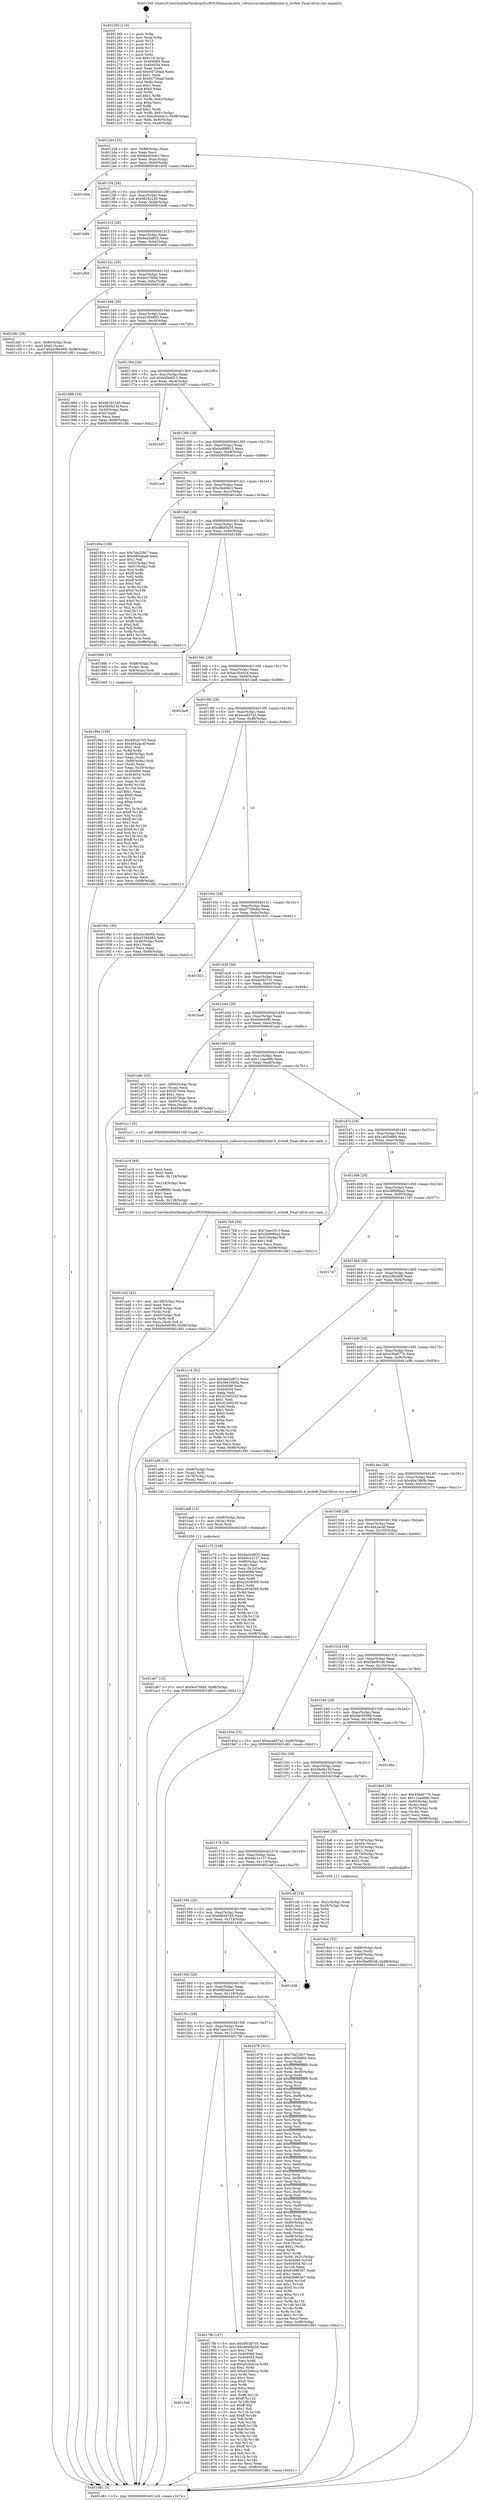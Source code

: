 digraph "0x401260" {
  label = "0x401260 (/mnt/c/Users/mathe/Desktop/tcc/POCII/binaries/extr_rufussrcsyslinuxlibfatulint.h_write8_Final-ollvm.out::main(0))"
  labelloc = "t"
  node[shape=record]

  Entry [label="",width=0.3,height=0.3,shape=circle,fillcolor=black,style=filled]
  "0x4012d4" [label="{
     0x4012d4 [32]\l
     | [instrs]\l
     &nbsp;&nbsp;0x4012d4 \<+6\>: mov -0x98(%rbp),%eax\l
     &nbsp;&nbsp;0x4012da \<+2\>: mov %eax,%ecx\l
     &nbsp;&nbsp;0x4012dc \<+6\>: sub $0x84d05bb3,%ecx\l
     &nbsp;&nbsp;0x4012e2 \<+6\>: mov %eax,-0xac(%rbp)\l
     &nbsp;&nbsp;0x4012e8 \<+6\>: mov %ecx,-0xb0(%rbp)\l
     &nbsp;&nbsp;0x4012ee \<+6\>: je 0000000000401b0d \<main+0x8ad\>\l
  }"]
  "0x401b0d" [label="{
     0x401b0d\l
  }", style=dashed]
  "0x4012f4" [label="{
     0x4012f4 [28]\l
     | [instrs]\l
     &nbsp;&nbsp;0x4012f4 \<+5\>: jmp 00000000004012f9 \<main+0x99\>\l
     &nbsp;&nbsp;0x4012f9 \<+6\>: mov -0xac(%rbp),%eax\l
     &nbsp;&nbsp;0x4012ff \<+5\>: sub $0x96292245,%eax\l
     &nbsp;&nbsp;0x401304 \<+6\>: mov %eax,-0xb4(%rbp)\l
     &nbsp;&nbsp;0x40130a \<+6\>: je 0000000000401bd9 \<main+0x979\>\l
  }"]
  Exit [label="",width=0.3,height=0.3,shape=circle,fillcolor=black,style=filled,peripheries=2]
  "0x401bd9" [label="{
     0x401bd9\l
  }", style=dashed]
  "0x401310" [label="{
     0x401310 [28]\l
     | [instrs]\l
     &nbsp;&nbsp;0x401310 \<+5\>: jmp 0000000000401315 \<main+0xb5\>\l
     &nbsp;&nbsp;0x401315 \<+6\>: mov -0xac(%rbp),%eax\l
     &nbsp;&nbsp;0x40131b \<+5\>: sub $0x9ad2d833,%eax\l
     &nbsp;&nbsp;0x401320 \<+6\>: mov %eax,-0xb8(%rbp)\l
     &nbsp;&nbsp;0x401326 \<+6\>: je 0000000000401d69 \<main+0xb09\>\l
  }"]
  "0x401ab7" [label="{
     0x401ab7 [15]\l
     | [instrs]\l
     &nbsp;&nbsp;0x401ab7 \<+10\>: movl $0x9ce70fdd,-0x98(%rbp)\l
     &nbsp;&nbsp;0x401ac1 \<+5\>: jmp 0000000000401d81 \<main+0xb21\>\l
  }"]
  "0x401d69" [label="{
     0x401d69\l
  }", style=dashed]
  "0x40132c" [label="{
     0x40132c [28]\l
     | [instrs]\l
     &nbsp;&nbsp;0x40132c \<+5\>: jmp 0000000000401331 \<main+0xd1\>\l
     &nbsp;&nbsp;0x401331 \<+6\>: mov -0xac(%rbp),%eax\l
     &nbsp;&nbsp;0x401337 \<+5\>: sub $0x9ce70fdd,%eax\l
     &nbsp;&nbsp;0x40133c \<+6\>: mov %eax,-0xbc(%rbp)\l
     &nbsp;&nbsp;0x401342 \<+6\>: je 0000000000401bfc \<main+0x99c\>\l
  }"]
  "0x401aa8" [label="{
     0x401aa8 [15]\l
     | [instrs]\l
     &nbsp;&nbsp;0x401aa8 \<+4\>: mov -0x68(%rbp),%rax\l
     &nbsp;&nbsp;0x401aac \<+3\>: mov (%rax),%rax\l
     &nbsp;&nbsp;0x401aaf \<+3\>: mov %rax,%rdi\l
     &nbsp;&nbsp;0x401ab2 \<+5\>: call 0000000000401030 \<free@plt\>\l
     | [calls]\l
     &nbsp;&nbsp;0x401030 \{1\} (unknown)\l
  }"]
  "0x401bfc" [label="{
     0x401bfc [28]\l
     | [instrs]\l
     &nbsp;&nbsp;0x401bfc \<+7\>: mov -0x90(%rbp),%rax\l
     &nbsp;&nbsp;0x401c03 \<+6\>: movl $0x0,(%rax)\l
     &nbsp;&nbsp;0x401c09 \<+10\>: movl $0x2cf8c669,-0x98(%rbp)\l
     &nbsp;&nbsp;0x401c13 \<+5\>: jmp 0000000000401d81 \<main+0xb21\>\l
  }"]
  "0x401348" [label="{
     0x401348 [28]\l
     | [instrs]\l
     &nbsp;&nbsp;0x401348 \<+5\>: jmp 000000000040134d \<main+0xed\>\l
     &nbsp;&nbsp;0x40134d \<+6\>: mov -0xac(%rbp),%eax\l
     &nbsp;&nbsp;0x401353 \<+5\>: sub $0xa5394883,%eax\l
     &nbsp;&nbsp;0x401358 \<+6\>: mov %eax,-0xc0(%rbp)\l
     &nbsp;&nbsp;0x40135e \<+6\>: je 0000000000401988 \<main+0x728\>\l
  }"]
  "0x401a42" [label="{
     0x401a42 [42]\l
     | [instrs]\l
     &nbsp;&nbsp;0x401a42 \<+6\>: mov -0x128(%rbp),%ecx\l
     &nbsp;&nbsp;0x401a48 \<+3\>: imul %eax,%ecx\l
     &nbsp;&nbsp;0x401a4b \<+4\>: mov -0x68(%rbp),%rdi\l
     &nbsp;&nbsp;0x401a4f \<+3\>: mov (%rdi),%rdi\l
     &nbsp;&nbsp;0x401a52 \<+4\>: mov -0x60(%rbp),%r8\l
     &nbsp;&nbsp;0x401a56 \<+3\>: movslq (%r8),%r8\l
     &nbsp;&nbsp;0x401a59 \<+4\>: mov %ecx,(%rdi,%r8,4)\l
     &nbsp;&nbsp;0x401a5d \<+10\>: movl $0xfe0e93f0,-0x98(%rbp)\l
     &nbsp;&nbsp;0x401a67 \<+5\>: jmp 0000000000401d81 \<main+0xb21\>\l
  }"]
  "0x401988" [label="{
     0x401988 [30]\l
     | [instrs]\l
     &nbsp;&nbsp;0x401988 \<+5\>: mov $0x96292245,%eax\l
     &nbsp;&nbsp;0x40198d \<+5\>: mov $0x5fe0b15f,%ecx\l
     &nbsp;&nbsp;0x401992 \<+3\>: mov -0x30(%rbp),%edx\l
     &nbsp;&nbsp;0x401995 \<+3\>: cmp $0x0,%edx\l
     &nbsp;&nbsp;0x401998 \<+3\>: cmove %ecx,%eax\l
     &nbsp;&nbsp;0x40199b \<+6\>: mov %eax,-0x98(%rbp)\l
     &nbsp;&nbsp;0x4019a1 \<+5\>: jmp 0000000000401d81 \<main+0xb21\>\l
  }"]
  "0x401364" [label="{
     0x401364 [28]\l
     | [instrs]\l
     &nbsp;&nbsp;0x401364 \<+5\>: jmp 0000000000401369 \<main+0x109\>\l
     &nbsp;&nbsp;0x401369 \<+6\>: mov -0xac(%rbp),%eax\l
     &nbsp;&nbsp;0x40136f \<+5\>: sub $0xb00e6f13,%eax\l
     &nbsp;&nbsp;0x401374 \<+6\>: mov %eax,-0xc4(%rbp)\l
     &nbsp;&nbsp;0x40137a \<+6\>: je 0000000000401b87 \<main+0x927\>\l
  }"]
  "0x401a16" [label="{
     0x401a16 [44]\l
     | [instrs]\l
     &nbsp;&nbsp;0x401a16 \<+2\>: xor %ecx,%ecx\l
     &nbsp;&nbsp;0x401a18 \<+5\>: mov $0x2,%edx\l
     &nbsp;&nbsp;0x401a1d \<+6\>: mov %edx,-0x124(%rbp)\l
     &nbsp;&nbsp;0x401a23 \<+1\>: cltd\l
     &nbsp;&nbsp;0x401a24 \<+6\>: mov -0x124(%rbp),%esi\l
     &nbsp;&nbsp;0x401a2a \<+2\>: idiv %esi\l
     &nbsp;&nbsp;0x401a2c \<+6\>: imul $0xfffffffe,%edx,%edx\l
     &nbsp;&nbsp;0x401a32 \<+3\>: sub $0x1,%ecx\l
     &nbsp;&nbsp;0x401a35 \<+2\>: sub %ecx,%edx\l
     &nbsp;&nbsp;0x401a37 \<+6\>: mov %edx,-0x128(%rbp)\l
     &nbsp;&nbsp;0x401a3d \<+5\>: call 0000000000401160 \<next_i\>\l
     | [calls]\l
     &nbsp;&nbsp;0x401160 \{1\} (/mnt/c/Users/mathe/Desktop/tcc/POCII/binaries/extr_rufussrcsyslinuxlibfatulint.h_write8_Final-ollvm.out::next_i)\l
  }"]
  "0x401b87" [label="{
     0x401b87\l
  }", style=dashed]
  "0x401380" [label="{
     0x401380 [28]\l
     | [instrs]\l
     &nbsp;&nbsp;0x401380 \<+5\>: jmp 0000000000401385 \<main+0x125\>\l
     &nbsp;&nbsp;0x401385 \<+6\>: mov -0xac(%rbp),%eax\l
     &nbsp;&nbsp;0x40138b \<+5\>: sub $0xba98f915,%eax\l
     &nbsp;&nbsp;0x401390 \<+6\>: mov %eax,-0xc8(%rbp)\l
     &nbsp;&nbsp;0x401396 \<+6\>: je 0000000000401ac6 \<main+0x866\>\l
  }"]
  "0x4019cd" [label="{
     0x4019cd [32]\l
     | [instrs]\l
     &nbsp;&nbsp;0x4019cd \<+4\>: mov -0x68(%rbp),%rdi\l
     &nbsp;&nbsp;0x4019d1 \<+3\>: mov %rax,(%rdi)\l
     &nbsp;&nbsp;0x4019d4 \<+4\>: mov -0x60(%rbp),%rax\l
     &nbsp;&nbsp;0x4019d8 \<+6\>: movl $0x0,(%rax)\l
     &nbsp;&nbsp;0x4019de \<+10\>: movl $0x5bef85d6,-0x98(%rbp)\l
     &nbsp;&nbsp;0x4019e8 \<+5\>: jmp 0000000000401d81 \<main+0xb21\>\l
  }"]
  "0x401ac6" [label="{
     0x401ac6\l
  }", style=dashed]
  "0x40139c" [label="{
     0x40139c [28]\l
     | [instrs]\l
     &nbsp;&nbsp;0x40139c \<+5\>: jmp 00000000004013a1 \<main+0x141\>\l
     &nbsp;&nbsp;0x4013a1 \<+6\>: mov -0xac(%rbp),%eax\l
     &nbsp;&nbsp;0x4013a7 \<+5\>: sub $0xcfe40dc3,%eax\l
     &nbsp;&nbsp;0x4013ac \<+6\>: mov %eax,-0xcc(%rbp)\l
     &nbsp;&nbsp;0x4013b2 \<+6\>: je 000000000040160e \<main+0x3ae\>\l
  }"]
  "0x40189e" [label="{
     0x40189e [159]\l
     | [instrs]\l
     &nbsp;&nbsp;0x40189e \<+5\>: mov $0x6f026705,%ecx\l
     &nbsp;&nbsp;0x4018a3 \<+5\>: mov $0x4842ac4f,%edx\l
     &nbsp;&nbsp;0x4018a8 \<+3\>: mov $0x1,%sil\l
     &nbsp;&nbsp;0x4018ab \<+3\>: xor %r8d,%r8d\l
     &nbsp;&nbsp;0x4018ae \<+4\>: mov -0x80(%rbp),%rdi\l
     &nbsp;&nbsp;0x4018b2 \<+2\>: mov %eax,(%rdi)\l
     &nbsp;&nbsp;0x4018b4 \<+4\>: mov -0x80(%rbp),%rdi\l
     &nbsp;&nbsp;0x4018b8 \<+2\>: mov (%rdi),%eax\l
     &nbsp;&nbsp;0x4018ba \<+3\>: mov %eax,-0x30(%rbp)\l
     &nbsp;&nbsp;0x4018bd \<+7\>: mov 0x404068,%eax\l
     &nbsp;&nbsp;0x4018c4 \<+8\>: mov 0x404054,%r9d\l
     &nbsp;&nbsp;0x4018cc \<+4\>: sub $0x1,%r8d\l
     &nbsp;&nbsp;0x4018d0 \<+3\>: mov %eax,%r10d\l
     &nbsp;&nbsp;0x4018d3 \<+3\>: add %r8d,%r10d\l
     &nbsp;&nbsp;0x4018d6 \<+4\>: imul %r10d,%eax\l
     &nbsp;&nbsp;0x4018da \<+3\>: and $0x1,%eax\l
     &nbsp;&nbsp;0x4018dd \<+3\>: cmp $0x0,%eax\l
     &nbsp;&nbsp;0x4018e0 \<+4\>: sete %r11b\l
     &nbsp;&nbsp;0x4018e4 \<+4\>: cmp $0xa,%r9d\l
     &nbsp;&nbsp;0x4018e8 \<+3\>: setl %bl\l
     &nbsp;&nbsp;0x4018eb \<+3\>: mov %r11b,%r14b\l
     &nbsp;&nbsp;0x4018ee \<+4\>: xor $0xff,%r14b\l
     &nbsp;&nbsp;0x4018f2 \<+3\>: mov %bl,%r15b\l
     &nbsp;&nbsp;0x4018f5 \<+4\>: xor $0xff,%r15b\l
     &nbsp;&nbsp;0x4018f9 \<+4\>: xor $0x1,%sil\l
     &nbsp;&nbsp;0x4018fd \<+3\>: mov %r14b,%r12b\l
     &nbsp;&nbsp;0x401900 \<+4\>: and $0xff,%r12b\l
     &nbsp;&nbsp;0x401904 \<+3\>: and %sil,%r11b\l
     &nbsp;&nbsp;0x401907 \<+3\>: mov %r15b,%r13b\l
     &nbsp;&nbsp;0x40190a \<+4\>: and $0xff,%r13b\l
     &nbsp;&nbsp;0x40190e \<+3\>: and %sil,%bl\l
     &nbsp;&nbsp;0x401911 \<+3\>: or %r11b,%r12b\l
     &nbsp;&nbsp;0x401914 \<+3\>: or %bl,%r13b\l
     &nbsp;&nbsp;0x401917 \<+3\>: xor %r13b,%r12b\l
     &nbsp;&nbsp;0x40191a \<+3\>: or %r15b,%r14b\l
     &nbsp;&nbsp;0x40191d \<+4\>: xor $0xff,%r14b\l
     &nbsp;&nbsp;0x401921 \<+4\>: or $0x1,%sil\l
     &nbsp;&nbsp;0x401925 \<+3\>: and %sil,%r14b\l
     &nbsp;&nbsp;0x401928 \<+3\>: or %r14b,%r12b\l
     &nbsp;&nbsp;0x40192b \<+4\>: test $0x1,%r12b\l
     &nbsp;&nbsp;0x40192f \<+3\>: cmovne %edx,%ecx\l
     &nbsp;&nbsp;0x401932 \<+6\>: mov %ecx,-0x98(%rbp)\l
     &nbsp;&nbsp;0x401938 \<+5\>: jmp 0000000000401d81 \<main+0xb21\>\l
  }"]
  "0x40160e" [label="{
     0x40160e [106]\l
     | [instrs]\l
     &nbsp;&nbsp;0x40160e \<+5\>: mov $0x7da22fa7,%eax\l
     &nbsp;&nbsp;0x401613 \<+5\>: mov $0x6fb0abe8,%ecx\l
     &nbsp;&nbsp;0x401618 \<+2\>: mov $0x1,%dl\l
     &nbsp;&nbsp;0x40161a \<+7\>: mov -0x92(%rbp),%sil\l
     &nbsp;&nbsp;0x401621 \<+7\>: mov -0x91(%rbp),%dil\l
     &nbsp;&nbsp;0x401628 \<+3\>: mov %sil,%r8b\l
     &nbsp;&nbsp;0x40162b \<+4\>: xor $0xff,%r8b\l
     &nbsp;&nbsp;0x40162f \<+3\>: mov %dil,%r9b\l
     &nbsp;&nbsp;0x401632 \<+4\>: xor $0xff,%r9b\l
     &nbsp;&nbsp;0x401636 \<+3\>: xor $0x0,%dl\l
     &nbsp;&nbsp;0x401639 \<+3\>: mov %r8b,%r10b\l
     &nbsp;&nbsp;0x40163c \<+4\>: and $0x0,%r10b\l
     &nbsp;&nbsp;0x401640 \<+3\>: and %dl,%sil\l
     &nbsp;&nbsp;0x401643 \<+3\>: mov %r9b,%r11b\l
     &nbsp;&nbsp;0x401646 \<+4\>: and $0x0,%r11b\l
     &nbsp;&nbsp;0x40164a \<+3\>: and %dl,%dil\l
     &nbsp;&nbsp;0x40164d \<+3\>: or %sil,%r10b\l
     &nbsp;&nbsp;0x401650 \<+3\>: or %dil,%r11b\l
     &nbsp;&nbsp;0x401653 \<+3\>: xor %r11b,%r10b\l
     &nbsp;&nbsp;0x401656 \<+3\>: or %r9b,%r8b\l
     &nbsp;&nbsp;0x401659 \<+4\>: xor $0xff,%r8b\l
     &nbsp;&nbsp;0x40165d \<+3\>: or $0x0,%dl\l
     &nbsp;&nbsp;0x401660 \<+3\>: and %dl,%r8b\l
     &nbsp;&nbsp;0x401663 \<+3\>: or %r8b,%r10b\l
     &nbsp;&nbsp;0x401666 \<+4\>: test $0x1,%r10b\l
     &nbsp;&nbsp;0x40166a \<+3\>: cmovne %ecx,%eax\l
     &nbsp;&nbsp;0x40166d \<+6\>: mov %eax,-0x98(%rbp)\l
     &nbsp;&nbsp;0x401673 \<+5\>: jmp 0000000000401d81 \<main+0xb21\>\l
  }"]
  "0x4013b8" [label="{
     0x4013b8 [28]\l
     | [instrs]\l
     &nbsp;&nbsp;0x4013b8 \<+5\>: jmp 00000000004013bd \<main+0x15d\>\l
     &nbsp;&nbsp;0x4013bd \<+6\>: mov -0xac(%rbp),%eax\l
     &nbsp;&nbsp;0x4013c3 \<+5\>: sub $0xd8bf5a58,%eax\l
     &nbsp;&nbsp;0x4013c8 \<+6\>: mov %eax,-0xd0(%rbp)\l
     &nbsp;&nbsp;0x4013ce \<+6\>: je 000000000040188b \<main+0x62b\>\l
  }"]
  "0x401d81" [label="{
     0x401d81 [5]\l
     | [instrs]\l
     &nbsp;&nbsp;0x401d81 \<+5\>: jmp 00000000004012d4 \<main+0x74\>\l
  }"]
  "0x401260" [label="{
     0x401260 [116]\l
     | [instrs]\l
     &nbsp;&nbsp;0x401260 \<+1\>: push %rbp\l
     &nbsp;&nbsp;0x401261 \<+3\>: mov %rsp,%rbp\l
     &nbsp;&nbsp;0x401264 \<+2\>: push %r15\l
     &nbsp;&nbsp;0x401266 \<+2\>: push %r14\l
     &nbsp;&nbsp;0x401268 \<+2\>: push %r13\l
     &nbsp;&nbsp;0x40126a \<+2\>: push %r12\l
     &nbsp;&nbsp;0x40126c \<+1\>: push %rbx\l
     &nbsp;&nbsp;0x40126d \<+7\>: sub $0x118,%rsp\l
     &nbsp;&nbsp;0x401274 \<+7\>: mov 0x404068,%eax\l
     &nbsp;&nbsp;0x40127b \<+7\>: mov 0x404054,%ecx\l
     &nbsp;&nbsp;0x401282 \<+2\>: mov %eax,%edx\l
     &nbsp;&nbsp;0x401284 \<+6\>: add $0x94729aaf,%edx\l
     &nbsp;&nbsp;0x40128a \<+3\>: sub $0x1,%edx\l
     &nbsp;&nbsp;0x40128d \<+6\>: sub $0x94729aaf,%edx\l
     &nbsp;&nbsp;0x401293 \<+3\>: imul %edx,%eax\l
     &nbsp;&nbsp;0x401296 \<+3\>: and $0x1,%eax\l
     &nbsp;&nbsp;0x401299 \<+3\>: cmp $0x0,%eax\l
     &nbsp;&nbsp;0x40129c \<+4\>: sete %r8b\l
     &nbsp;&nbsp;0x4012a0 \<+4\>: and $0x1,%r8b\l
     &nbsp;&nbsp;0x4012a4 \<+7\>: mov %r8b,-0x92(%rbp)\l
     &nbsp;&nbsp;0x4012ab \<+3\>: cmp $0xa,%ecx\l
     &nbsp;&nbsp;0x4012ae \<+4\>: setl %r8b\l
     &nbsp;&nbsp;0x4012b2 \<+4\>: and $0x1,%r8b\l
     &nbsp;&nbsp;0x4012b6 \<+7\>: mov %r8b,-0x91(%rbp)\l
     &nbsp;&nbsp;0x4012bd \<+10\>: movl $0xcfe40dc3,-0x98(%rbp)\l
     &nbsp;&nbsp;0x4012c7 \<+6\>: mov %edi,-0x9c(%rbp)\l
     &nbsp;&nbsp;0x4012cd \<+7\>: mov %rsi,-0xa8(%rbp)\l
  }"]
  "0x4015e8" [label="{
     0x4015e8\l
  }", style=dashed]
  "0x40188b" [label="{
     0x40188b [19]\l
     | [instrs]\l
     &nbsp;&nbsp;0x40188b \<+7\>: mov -0x88(%rbp),%rax\l
     &nbsp;&nbsp;0x401892 \<+3\>: mov (%rax),%rax\l
     &nbsp;&nbsp;0x401895 \<+4\>: mov 0x8(%rax),%rdi\l
     &nbsp;&nbsp;0x401899 \<+5\>: call 0000000000401060 \<atoi@plt\>\l
     | [calls]\l
     &nbsp;&nbsp;0x401060 \{1\} (unknown)\l
  }"]
  "0x4013d4" [label="{
     0x4013d4 [28]\l
     | [instrs]\l
     &nbsp;&nbsp;0x4013d4 \<+5\>: jmp 00000000004013d9 \<main+0x179\>\l
     &nbsp;&nbsp;0x4013d9 \<+6\>: mov -0xac(%rbp),%eax\l
     &nbsp;&nbsp;0x4013df \<+5\>: sub $0xec5045c4,%eax\l
     &nbsp;&nbsp;0x4013e4 \<+6\>: mov %eax,-0xd4(%rbp)\l
     &nbsp;&nbsp;0x4013ea \<+6\>: je 0000000000401be8 \<main+0x988\>\l
  }"]
  "0x4017f8" [label="{
     0x4017f8 [147]\l
     | [instrs]\l
     &nbsp;&nbsp;0x4017f8 \<+5\>: mov $0x6f026705,%eax\l
     &nbsp;&nbsp;0x4017fd \<+5\>: mov $0xd8bf5a58,%ecx\l
     &nbsp;&nbsp;0x401802 \<+2\>: mov $0x1,%dl\l
     &nbsp;&nbsp;0x401804 \<+7\>: mov 0x404068,%esi\l
     &nbsp;&nbsp;0x40180b \<+7\>: mov 0x404054,%edi\l
     &nbsp;&nbsp;0x401812 \<+3\>: mov %esi,%r8d\l
     &nbsp;&nbsp;0x401815 \<+7\>: sub $0xa52bdcca,%r8d\l
     &nbsp;&nbsp;0x40181c \<+4\>: sub $0x1,%r8d\l
     &nbsp;&nbsp;0x401820 \<+7\>: add $0xa52bdcca,%r8d\l
     &nbsp;&nbsp;0x401827 \<+4\>: imul %r8d,%esi\l
     &nbsp;&nbsp;0x40182b \<+3\>: and $0x1,%esi\l
     &nbsp;&nbsp;0x40182e \<+3\>: cmp $0x0,%esi\l
     &nbsp;&nbsp;0x401831 \<+4\>: sete %r9b\l
     &nbsp;&nbsp;0x401835 \<+3\>: cmp $0xa,%edi\l
     &nbsp;&nbsp;0x401838 \<+4\>: setl %r10b\l
     &nbsp;&nbsp;0x40183c \<+3\>: mov %r9b,%r11b\l
     &nbsp;&nbsp;0x40183f \<+4\>: xor $0xff,%r11b\l
     &nbsp;&nbsp;0x401843 \<+3\>: mov %r10b,%bl\l
     &nbsp;&nbsp;0x401846 \<+3\>: xor $0xff,%bl\l
     &nbsp;&nbsp;0x401849 \<+3\>: xor $0x1,%dl\l
     &nbsp;&nbsp;0x40184c \<+3\>: mov %r11b,%r14b\l
     &nbsp;&nbsp;0x40184f \<+4\>: and $0xff,%r14b\l
     &nbsp;&nbsp;0x401853 \<+3\>: and %dl,%r9b\l
     &nbsp;&nbsp;0x401856 \<+3\>: mov %bl,%r15b\l
     &nbsp;&nbsp;0x401859 \<+4\>: and $0xff,%r15b\l
     &nbsp;&nbsp;0x40185d \<+3\>: and %dl,%r10b\l
     &nbsp;&nbsp;0x401860 \<+3\>: or %r9b,%r14b\l
     &nbsp;&nbsp;0x401863 \<+3\>: or %r10b,%r15b\l
     &nbsp;&nbsp;0x401866 \<+3\>: xor %r15b,%r14b\l
     &nbsp;&nbsp;0x401869 \<+3\>: or %bl,%r11b\l
     &nbsp;&nbsp;0x40186c \<+4\>: xor $0xff,%r11b\l
     &nbsp;&nbsp;0x401870 \<+3\>: or $0x1,%dl\l
     &nbsp;&nbsp;0x401873 \<+3\>: and %dl,%r11b\l
     &nbsp;&nbsp;0x401876 \<+3\>: or %r11b,%r14b\l
     &nbsp;&nbsp;0x401879 \<+4\>: test $0x1,%r14b\l
     &nbsp;&nbsp;0x40187d \<+3\>: cmovne %ecx,%eax\l
     &nbsp;&nbsp;0x401880 \<+6\>: mov %eax,-0x98(%rbp)\l
     &nbsp;&nbsp;0x401886 \<+5\>: jmp 0000000000401d81 \<main+0xb21\>\l
  }"]
  "0x401be8" [label="{
     0x401be8\l
  }", style=dashed]
  "0x4013f0" [label="{
     0x4013f0 [28]\l
     | [instrs]\l
     &nbsp;&nbsp;0x4013f0 \<+5\>: jmp 00000000004013f5 \<main+0x195\>\l
     &nbsp;&nbsp;0x4013f5 \<+6\>: mov -0xac(%rbp),%eax\l
     &nbsp;&nbsp;0x4013fb \<+5\>: sub $0xeca837a3,%eax\l
     &nbsp;&nbsp;0x401400 \<+6\>: mov %eax,-0xd8(%rbp)\l
     &nbsp;&nbsp;0x401406 \<+6\>: je 000000000040194c \<main+0x6ec\>\l
  }"]
  "0x4015cc" [label="{
     0x4015cc [28]\l
     | [instrs]\l
     &nbsp;&nbsp;0x4015cc \<+5\>: jmp 00000000004015d1 \<main+0x371\>\l
     &nbsp;&nbsp;0x4015d1 \<+6\>: mov -0xac(%rbp),%eax\l
     &nbsp;&nbsp;0x4015d7 \<+5\>: sub $0x7aae1b13,%eax\l
     &nbsp;&nbsp;0x4015dc \<+6\>: mov %eax,-0x11c(%rbp)\l
     &nbsp;&nbsp;0x4015e2 \<+6\>: je 00000000004017f8 \<main+0x598\>\l
  }"]
  "0x40194c" [label="{
     0x40194c [30]\l
     | [instrs]\l
     &nbsp;&nbsp;0x40194c \<+5\>: mov $0x5ec5606b,%eax\l
     &nbsp;&nbsp;0x401951 \<+5\>: mov $0xa5394883,%ecx\l
     &nbsp;&nbsp;0x401956 \<+3\>: mov -0x30(%rbp),%edx\l
     &nbsp;&nbsp;0x401959 \<+3\>: cmp $0x1,%edx\l
     &nbsp;&nbsp;0x40195c \<+3\>: cmovl %ecx,%eax\l
     &nbsp;&nbsp;0x40195f \<+6\>: mov %eax,-0x98(%rbp)\l
     &nbsp;&nbsp;0x401965 \<+5\>: jmp 0000000000401d81 \<main+0xb21\>\l
  }"]
  "0x40140c" [label="{
     0x40140c [28]\l
     | [instrs]\l
     &nbsp;&nbsp;0x40140c \<+5\>: jmp 0000000000401411 \<main+0x1b1\>\l
     &nbsp;&nbsp;0x401411 \<+6\>: mov -0xac(%rbp),%eax\l
     &nbsp;&nbsp;0x401417 \<+5\>: sub $0xf7709cbb,%eax\l
     &nbsp;&nbsp;0x40141c \<+6\>: mov %eax,-0xdc(%rbp)\l
     &nbsp;&nbsp;0x401422 \<+6\>: je 0000000000401b31 \<main+0x8d1\>\l
  }"]
  "0x401678" [label="{
     0x401678 [321]\l
     | [instrs]\l
     &nbsp;&nbsp;0x401678 \<+5\>: mov $0x7da22fa7,%eax\l
     &nbsp;&nbsp;0x40167d \<+5\>: mov $0x1a95b868,%ecx\l
     &nbsp;&nbsp;0x401682 \<+3\>: mov %rsp,%rdx\l
     &nbsp;&nbsp;0x401685 \<+4\>: add $0xfffffffffffffff0,%rdx\l
     &nbsp;&nbsp;0x401689 \<+3\>: mov %rdx,%rsp\l
     &nbsp;&nbsp;0x40168c \<+7\>: mov %rdx,-0x90(%rbp)\l
     &nbsp;&nbsp;0x401693 \<+3\>: mov %rsp,%rdx\l
     &nbsp;&nbsp;0x401696 \<+4\>: add $0xfffffffffffffff0,%rdx\l
     &nbsp;&nbsp;0x40169a \<+3\>: mov %rdx,%rsp\l
     &nbsp;&nbsp;0x40169d \<+3\>: mov %rsp,%rsi\l
     &nbsp;&nbsp;0x4016a0 \<+4\>: add $0xfffffffffffffff0,%rsi\l
     &nbsp;&nbsp;0x4016a4 \<+3\>: mov %rsi,%rsp\l
     &nbsp;&nbsp;0x4016a7 \<+7\>: mov %rsi,-0x88(%rbp)\l
     &nbsp;&nbsp;0x4016ae \<+3\>: mov %rsp,%rsi\l
     &nbsp;&nbsp;0x4016b1 \<+4\>: add $0xfffffffffffffff0,%rsi\l
     &nbsp;&nbsp;0x4016b5 \<+3\>: mov %rsi,%rsp\l
     &nbsp;&nbsp;0x4016b8 \<+4\>: mov %rsi,-0x80(%rbp)\l
     &nbsp;&nbsp;0x4016bc \<+3\>: mov %rsp,%rsi\l
     &nbsp;&nbsp;0x4016bf \<+4\>: add $0xfffffffffffffff0,%rsi\l
     &nbsp;&nbsp;0x4016c3 \<+3\>: mov %rsi,%rsp\l
     &nbsp;&nbsp;0x4016c6 \<+4\>: mov %rsi,-0x78(%rbp)\l
     &nbsp;&nbsp;0x4016ca \<+3\>: mov %rsp,%rsi\l
     &nbsp;&nbsp;0x4016cd \<+4\>: add $0xfffffffffffffff0,%rsi\l
     &nbsp;&nbsp;0x4016d1 \<+3\>: mov %rsi,%rsp\l
     &nbsp;&nbsp;0x4016d4 \<+4\>: mov %rsi,-0x70(%rbp)\l
     &nbsp;&nbsp;0x4016d8 \<+3\>: mov %rsp,%rsi\l
     &nbsp;&nbsp;0x4016db \<+4\>: add $0xfffffffffffffff0,%rsi\l
     &nbsp;&nbsp;0x4016df \<+3\>: mov %rsi,%rsp\l
     &nbsp;&nbsp;0x4016e2 \<+4\>: mov %rsi,-0x68(%rbp)\l
     &nbsp;&nbsp;0x4016e6 \<+3\>: mov %rsp,%rsi\l
     &nbsp;&nbsp;0x4016e9 \<+4\>: add $0xfffffffffffffff0,%rsi\l
     &nbsp;&nbsp;0x4016ed \<+3\>: mov %rsi,%rsp\l
     &nbsp;&nbsp;0x4016f0 \<+4\>: mov %rsi,-0x60(%rbp)\l
     &nbsp;&nbsp;0x4016f4 \<+3\>: mov %rsp,%rsi\l
     &nbsp;&nbsp;0x4016f7 \<+4\>: add $0xfffffffffffffff0,%rsi\l
     &nbsp;&nbsp;0x4016fb \<+3\>: mov %rsi,%rsp\l
     &nbsp;&nbsp;0x4016fe \<+4\>: mov %rsi,-0x58(%rbp)\l
     &nbsp;&nbsp;0x401702 \<+3\>: mov %rsp,%rsi\l
     &nbsp;&nbsp;0x401705 \<+4\>: add $0xfffffffffffffff0,%rsi\l
     &nbsp;&nbsp;0x401709 \<+3\>: mov %rsi,%rsp\l
     &nbsp;&nbsp;0x40170c \<+4\>: mov %rsi,-0x50(%rbp)\l
     &nbsp;&nbsp;0x401710 \<+3\>: mov %rsp,%rsi\l
     &nbsp;&nbsp;0x401713 \<+4\>: add $0xfffffffffffffff0,%rsi\l
     &nbsp;&nbsp;0x401717 \<+3\>: mov %rsi,%rsp\l
     &nbsp;&nbsp;0x40171a \<+4\>: mov %rsi,-0x48(%rbp)\l
     &nbsp;&nbsp;0x40171e \<+3\>: mov %rsp,%rsi\l
     &nbsp;&nbsp;0x401721 \<+4\>: add $0xfffffffffffffff0,%rsi\l
     &nbsp;&nbsp;0x401725 \<+3\>: mov %rsi,%rsp\l
     &nbsp;&nbsp;0x401728 \<+4\>: mov %rsi,-0x40(%rbp)\l
     &nbsp;&nbsp;0x40172c \<+7\>: mov -0x90(%rbp),%rsi\l
     &nbsp;&nbsp;0x401733 \<+6\>: movl $0x0,(%rsi)\l
     &nbsp;&nbsp;0x401739 \<+6\>: mov -0x9c(%rbp),%edi\l
     &nbsp;&nbsp;0x40173f \<+2\>: mov %edi,(%rdx)\l
     &nbsp;&nbsp;0x401741 \<+7\>: mov -0x88(%rbp),%rsi\l
     &nbsp;&nbsp;0x401748 \<+7\>: mov -0xa8(%rbp),%r8\l
     &nbsp;&nbsp;0x40174f \<+3\>: mov %r8,(%rsi)\l
     &nbsp;&nbsp;0x401752 \<+3\>: cmpl $0x2,(%rdx)\l
     &nbsp;&nbsp;0x401755 \<+4\>: setne %r9b\l
     &nbsp;&nbsp;0x401759 \<+4\>: and $0x1,%r9b\l
     &nbsp;&nbsp;0x40175d \<+4\>: mov %r9b,-0x31(%rbp)\l
     &nbsp;&nbsp;0x401761 \<+8\>: mov 0x404068,%r10d\l
     &nbsp;&nbsp;0x401769 \<+8\>: mov 0x404054,%r11d\l
     &nbsp;&nbsp;0x401771 \<+3\>: mov %r10d,%ebx\l
     &nbsp;&nbsp;0x401774 \<+6\>: add $0x83986367,%ebx\l
     &nbsp;&nbsp;0x40177a \<+3\>: sub $0x1,%ebx\l
     &nbsp;&nbsp;0x40177d \<+6\>: sub $0x83986367,%ebx\l
     &nbsp;&nbsp;0x401783 \<+4\>: imul %ebx,%r10d\l
     &nbsp;&nbsp;0x401787 \<+4\>: and $0x1,%r10d\l
     &nbsp;&nbsp;0x40178b \<+4\>: cmp $0x0,%r10d\l
     &nbsp;&nbsp;0x40178f \<+4\>: sete %r9b\l
     &nbsp;&nbsp;0x401793 \<+4\>: cmp $0xa,%r11d\l
     &nbsp;&nbsp;0x401797 \<+4\>: setl %r14b\l
     &nbsp;&nbsp;0x40179b \<+3\>: mov %r9b,%r15b\l
     &nbsp;&nbsp;0x40179e \<+3\>: and %r14b,%r15b\l
     &nbsp;&nbsp;0x4017a1 \<+3\>: xor %r14b,%r9b\l
     &nbsp;&nbsp;0x4017a4 \<+3\>: or %r9b,%r15b\l
     &nbsp;&nbsp;0x4017a7 \<+4\>: test $0x1,%r15b\l
     &nbsp;&nbsp;0x4017ab \<+3\>: cmovne %ecx,%eax\l
     &nbsp;&nbsp;0x4017ae \<+6\>: mov %eax,-0x98(%rbp)\l
     &nbsp;&nbsp;0x4017b4 \<+5\>: jmp 0000000000401d81 \<main+0xb21\>\l
  }"]
  "0x401b31" [label="{
     0x401b31\l
  }", style=dashed]
  "0x401428" [label="{
     0x401428 [28]\l
     | [instrs]\l
     &nbsp;&nbsp;0x401428 \<+5\>: jmp 000000000040142d \<main+0x1cd\>\l
     &nbsp;&nbsp;0x40142d \<+6\>: mov -0xac(%rbp),%eax\l
     &nbsp;&nbsp;0x401433 \<+5\>: sub $0xfa0937c5,%eax\l
     &nbsp;&nbsp;0x401438 \<+6\>: mov %eax,-0xe0(%rbp)\l
     &nbsp;&nbsp;0x40143e \<+6\>: je 0000000000401ba9 \<main+0x949\>\l
  }"]
  "0x4015b0" [label="{
     0x4015b0 [28]\l
     | [instrs]\l
     &nbsp;&nbsp;0x4015b0 \<+5\>: jmp 00000000004015b5 \<main+0x355\>\l
     &nbsp;&nbsp;0x4015b5 \<+6\>: mov -0xac(%rbp),%eax\l
     &nbsp;&nbsp;0x4015bb \<+5\>: sub $0x6fb0abe8,%eax\l
     &nbsp;&nbsp;0x4015c0 \<+6\>: mov %eax,-0x118(%rbp)\l
     &nbsp;&nbsp;0x4015c6 \<+6\>: je 0000000000401678 \<main+0x418\>\l
  }"]
  "0x401ba9" [label="{
     0x401ba9\l
  }", style=dashed]
  "0x401444" [label="{
     0x401444 [28]\l
     | [instrs]\l
     &nbsp;&nbsp;0x401444 \<+5\>: jmp 0000000000401449 \<main+0x1e9\>\l
     &nbsp;&nbsp;0x401449 \<+6\>: mov -0xac(%rbp),%eax\l
     &nbsp;&nbsp;0x40144f \<+5\>: sub $0xfe0e93f0,%eax\l
     &nbsp;&nbsp;0x401454 \<+6\>: mov %eax,-0xe4(%rbp)\l
     &nbsp;&nbsp;0x40145a \<+6\>: je 0000000000401a6c \<main+0x80c\>\l
  }"]
  "0x401d36" [label="{
     0x401d36\l
  }", style=dashed]
  "0x401a6c" [label="{
     0x401a6c [42]\l
     | [instrs]\l
     &nbsp;&nbsp;0x401a6c \<+4\>: mov -0x60(%rbp),%rax\l
     &nbsp;&nbsp;0x401a70 \<+2\>: mov (%rax),%ecx\l
     &nbsp;&nbsp;0x401a72 \<+6\>: sub $0x507fa4e,%ecx\l
     &nbsp;&nbsp;0x401a78 \<+3\>: add $0x1,%ecx\l
     &nbsp;&nbsp;0x401a7b \<+6\>: add $0x507fa4e,%ecx\l
     &nbsp;&nbsp;0x401a81 \<+4\>: mov -0x60(%rbp),%rax\l
     &nbsp;&nbsp;0x401a85 \<+2\>: mov %ecx,(%rax)\l
     &nbsp;&nbsp;0x401a87 \<+10\>: movl $0x5bef85d6,-0x98(%rbp)\l
     &nbsp;&nbsp;0x401a91 \<+5\>: jmp 0000000000401d81 \<main+0xb21\>\l
  }"]
  "0x401460" [label="{
     0x401460 [28]\l
     | [instrs]\l
     &nbsp;&nbsp;0x401460 \<+5\>: jmp 0000000000401465 \<main+0x205\>\l
     &nbsp;&nbsp;0x401465 \<+6\>: mov -0xac(%rbp),%eax\l
     &nbsp;&nbsp;0x40146b \<+5\>: sub $0x11aaa08b,%eax\l
     &nbsp;&nbsp;0x401470 \<+6\>: mov %eax,-0xe8(%rbp)\l
     &nbsp;&nbsp;0x401476 \<+6\>: je 0000000000401a11 \<main+0x7b1\>\l
  }"]
  "0x401594" [label="{
     0x401594 [28]\l
     | [instrs]\l
     &nbsp;&nbsp;0x401594 \<+5\>: jmp 0000000000401599 \<main+0x339\>\l
     &nbsp;&nbsp;0x401599 \<+6\>: mov -0xac(%rbp),%eax\l
     &nbsp;&nbsp;0x40159f \<+5\>: sub $0x6f026705,%eax\l
     &nbsp;&nbsp;0x4015a4 \<+6\>: mov %eax,-0x114(%rbp)\l
     &nbsp;&nbsp;0x4015aa \<+6\>: je 0000000000401d36 \<main+0xad6\>\l
  }"]
  "0x401a11" [label="{
     0x401a11 [5]\l
     | [instrs]\l
     &nbsp;&nbsp;0x401a11 \<+5\>: call 0000000000401160 \<next_i\>\l
     | [calls]\l
     &nbsp;&nbsp;0x401160 \{1\} (/mnt/c/Users/mathe/Desktop/tcc/POCII/binaries/extr_rufussrcsyslinuxlibfatulint.h_write8_Final-ollvm.out::next_i)\l
  }"]
  "0x40147c" [label="{
     0x40147c [28]\l
     | [instrs]\l
     &nbsp;&nbsp;0x40147c \<+5\>: jmp 0000000000401481 \<main+0x221\>\l
     &nbsp;&nbsp;0x401481 \<+6\>: mov -0xac(%rbp),%eax\l
     &nbsp;&nbsp;0x401487 \<+5\>: sub $0x1a95b868,%eax\l
     &nbsp;&nbsp;0x40148c \<+6\>: mov %eax,-0xec(%rbp)\l
     &nbsp;&nbsp;0x401492 \<+6\>: je 00000000004017b9 \<main+0x559\>\l
  }"]
  "0x401cdf" [label="{
     0x401cdf [18]\l
     | [instrs]\l
     &nbsp;&nbsp;0x401cdf \<+3\>: mov -0x2c(%rbp),%eax\l
     &nbsp;&nbsp;0x401ce2 \<+4\>: lea -0x28(%rbp),%rsp\l
     &nbsp;&nbsp;0x401ce6 \<+1\>: pop %rbx\l
     &nbsp;&nbsp;0x401ce7 \<+2\>: pop %r12\l
     &nbsp;&nbsp;0x401ce9 \<+2\>: pop %r13\l
     &nbsp;&nbsp;0x401ceb \<+2\>: pop %r14\l
     &nbsp;&nbsp;0x401ced \<+2\>: pop %r15\l
     &nbsp;&nbsp;0x401cef \<+1\>: pop %rbp\l
     &nbsp;&nbsp;0x401cf0 \<+1\>: ret\l
  }"]
  "0x4017b9" [label="{
     0x4017b9 [30]\l
     | [instrs]\l
     &nbsp;&nbsp;0x4017b9 \<+5\>: mov $0x7aae1b13,%eax\l
     &nbsp;&nbsp;0x4017be \<+5\>: mov $0x2b898ba2,%ecx\l
     &nbsp;&nbsp;0x4017c3 \<+3\>: mov -0x31(%rbp),%dl\l
     &nbsp;&nbsp;0x4017c6 \<+3\>: test $0x1,%dl\l
     &nbsp;&nbsp;0x4017c9 \<+3\>: cmovne %ecx,%eax\l
     &nbsp;&nbsp;0x4017cc \<+6\>: mov %eax,-0x98(%rbp)\l
     &nbsp;&nbsp;0x4017d2 \<+5\>: jmp 0000000000401d81 \<main+0xb21\>\l
  }"]
  "0x401498" [label="{
     0x401498 [28]\l
     | [instrs]\l
     &nbsp;&nbsp;0x401498 \<+5\>: jmp 000000000040149d \<main+0x23d\>\l
     &nbsp;&nbsp;0x40149d \<+6\>: mov -0xac(%rbp),%eax\l
     &nbsp;&nbsp;0x4014a3 \<+5\>: sub $0x2b898ba2,%eax\l
     &nbsp;&nbsp;0x4014a8 \<+6\>: mov %eax,-0xf0(%rbp)\l
     &nbsp;&nbsp;0x4014ae \<+6\>: je 00000000004017d7 \<main+0x577\>\l
  }"]
  "0x401578" [label="{
     0x401578 [28]\l
     | [instrs]\l
     &nbsp;&nbsp;0x401578 \<+5\>: jmp 000000000040157d \<main+0x31d\>\l
     &nbsp;&nbsp;0x40157d \<+6\>: mov -0xac(%rbp),%eax\l
     &nbsp;&nbsp;0x401583 \<+5\>: sub $0x66c1e157,%eax\l
     &nbsp;&nbsp;0x401588 \<+6\>: mov %eax,-0x110(%rbp)\l
     &nbsp;&nbsp;0x40158e \<+6\>: je 0000000000401cdf \<main+0xa7f\>\l
  }"]
  "0x4017d7" [label="{
     0x4017d7\l
  }", style=dashed]
  "0x4014b4" [label="{
     0x4014b4 [28]\l
     | [instrs]\l
     &nbsp;&nbsp;0x4014b4 \<+5\>: jmp 00000000004014b9 \<main+0x259\>\l
     &nbsp;&nbsp;0x4014b9 \<+6\>: mov -0xac(%rbp),%eax\l
     &nbsp;&nbsp;0x4014bf \<+5\>: sub $0x2cf8c669,%eax\l
     &nbsp;&nbsp;0x4014c4 \<+6\>: mov %eax,-0xf4(%rbp)\l
     &nbsp;&nbsp;0x4014ca \<+6\>: je 0000000000401c18 \<main+0x9b8\>\l
  }"]
  "0x4019a6" [label="{
     0x4019a6 [39]\l
     | [instrs]\l
     &nbsp;&nbsp;0x4019a6 \<+4\>: mov -0x78(%rbp),%rax\l
     &nbsp;&nbsp;0x4019aa \<+6\>: movl $0x64,(%rax)\l
     &nbsp;&nbsp;0x4019b0 \<+4\>: mov -0x70(%rbp),%rax\l
     &nbsp;&nbsp;0x4019b4 \<+6\>: movl $0x1,(%rax)\l
     &nbsp;&nbsp;0x4019ba \<+4\>: mov -0x70(%rbp),%rax\l
     &nbsp;&nbsp;0x4019be \<+3\>: movslq (%rax),%rax\l
     &nbsp;&nbsp;0x4019c1 \<+4\>: shl $0x2,%rax\l
     &nbsp;&nbsp;0x4019c5 \<+3\>: mov %rax,%rdi\l
     &nbsp;&nbsp;0x4019c8 \<+5\>: call 0000000000401050 \<malloc@plt\>\l
     | [calls]\l
     &nbsp;&nbsp;0x401050 \{1\} (unknown)\l
  }"]
  "0x401c18" [label="{
     0x401c18 [91]\l
     | [instrs]\l
     &nbsp;&nbsp;0x401c18 \<+5\>: mov $0x9ad2d833,%eax\l
     &nbsp;&nbsp;0x401c1d \<+5\>: mov $0x46e19b0b,%ecx\l
     &nbsp;&nbsp;0x401c22 \<+7\>: mov 0x404068,%edx\l
     &nbsp;&nbsp;0x401c29 \<+7\>: mov 0x404054,%esi\l
     &nbsp;&nbsp;0x401c30 \<+2\>: mov %edx,%edi\l
     &nbsp;&nbsp;0x401c32 \<+6\>: sub $0x32340230,%edi\l
     &nbsp;&nbsp;0x401c38 \<+3\>: sub $0x1,%edi\l
     &nbsp;&nbsp;0x401c3b \<+6\>: add $0x32340230,%edi\l
     &nbsp;&nbsp;0x401c41 \<+3\>: imul %edi,%edx\l
     &nbsp;&nbsp;0x401c44 \<+3\>: and $0x1,%edx\l
     &nbsp;&nbsp;0x401c47 \<+3\>: cmp $0x0,%edx\l
     &nbsp;&nbsp;0x401c4a \<+4\>: sete %r8b\l
     &nbsp;&nbsp;0x401c4e \<+3\>: cmp $0xa,%esi\l
     &nbsp;&nbsp;0x401c51 \<+4\>: setl %r9b\l
     &nbsp;&nbsp;0x401c55 \<+3\>: mov %r8b,%r10b\l
     &nbsp;&nbsp;0x401c58 \<+3\>: and %r9b,%r10b\l
     &nbsp;&nbsp;0x401c5b \<+3\>: xor %r9b,%r8b\l
     &nbsp;&nbsp;0x401c5e \<+3\>: or %r8b,%r10b\l
     &nbsp;&nbsp;0x401c61 \<+4\>: test $0x1,%r10b\l
     &nbsp;&nbsp;0x401c65 \<+3\>: cmovne %ecx,%eax\l
     &nbsp;&nbsp;0x401c68 \<+6\>: mov %eax,-0x98(%rbp)\l
     &nbsp;&nbsp;0x401c6e \<+5\>: jmp 0000000000401d81 \<main+0xb21\>\l
  }"]
  "0x4014d0" [label="{
     0x4014d0 [28]\l
     | [instrs]\l
     &nbsp;&nbsp;0x4014d0 \<+5\>: jmp 00000000004014d5 \<main+0x275\>\l
     &nbsp;&nbsp;0x4014d5 \<+6\>: mov -0xac(%rbp),%eax\l
     &nbsp;&nbsp;0x4014db \<+5\>: sub $0x43ba077b,%eax\l
     &nbsp;&nbsp;0x4014e0 \<+6\>: mov %eax,-0xf8(%rbp)\l
     &nbsp;&nbsp;0x4014e6 \<+6\>: je 0000000000401a96 \<main+0x836\>\l
  }"]
  "0x40155c" [label="{
     0x40155c [28]\l
     | [instrs]\l
     &nbsp;&nbsp;0x40155c \<+5\>: jmp 0000000000401561 \<main+0x301\>\l
     &nbsp;&nbsp;0x401561 \<+6\>: mov -0xac(%rbp),%eax\l
     &nbsp;&nbsp;0x401567 \<+5\>: sub $0x5fe0b15f,%eax\l
     &nbsp;&nbsp;0x40156c \<+6\>: mov %eax,-0x10c(%rbp)\l
     &nbsp;&nbsp;0x401572 \<+6\>: je 00000000004019a6 \<main+0x746\>\l
  }"]
  "0x401a96" [label="{
     0x401a96 [18]\l
     | [instrs]\l
     &nbsp;&nbsp;0x401a96 \<+4\>: mov -0x68(%rbp),%rax\l
     &nbsp;&nbsp;0x401a9a \<+3\>: mov (%rax),%rdi\l
     &nbsp;&nbsp;0x401a9d \<+4\>: mov -0x78(%rbp),%rax\l
     &nbsp;&nbsp;0x401aa1 \<+2\>: mov (%rax),%esi\l
     &nbsp;&nbsp;0x401aa3 \<+5\>: call 0000000000401240 \<write8\>\l
     | [calls]\l
     &nbsp;&nbsp;0x401240 \{1\} (/mnt/c/Users/mathe/Desktop/tcc/POCII/binaries/extr_rufussrcsyslinuxlibfatulint.h_write8_Final-ollvm.out::write8)\l
  }"]
  "0x4014ec" [label="{
     0x4014ec [28]\l
     | [instrs]\l
     &nbsp;&nbsp;0x4014ec \<+5\>: jmp 00000000004014f1 \<main+0x291\>\l
     &nbsp;&nbsp;0x4014f1 \<+6\>: mov -0xac(%rbp),%eax\l
     &nbsp;&nbsp;0x4014f7 \<+5\>: sub $0x46e19b0b,%eax\l
     &nbsp;&nbsp;0x4014fc \<+6\>: mov %eax,-0xfc(%rbp)\l
     &nbsp;&nbsp;0x401502 \<+6\>: je 0000000000401c73 \<main+0xa13\>\l
  }"]
  "0x40196a" [label="{
     0x40196a\l
  }", style=dashed]
  "0x401c73" [label="{
     0x401c73 [108]\l
     | [instrs]\l
     &nbsp;&nbsp;0x401c73 \<+5\>: mov $0x9ad2d833,%eax\l
     &nbsp;&nbsp;0x401c78 \<+5\>: mov $0x66c1e157,%ecx\l
     &nbsp;&nbsp;0x401c7d \<+7\>: mov -0x90(%rbp),%rdx\l
     &nbsp;&nbsp;0x401c84 \<+2\>: mov (%rdx),%esi\l
     &nbsp;&nbsp;0x401c86 \<+3\>: mov %esi,-0x2c(%rbp)\l
     &nbsp;&nbsp;0x401c89 \<+7\>: mov 0x404068,%esi\l
     &nbsp;&nbsp;0x401c90 \<+7\>: mov 0x404054,%edi\l
     &nbsp;&nbsp;0x401c97 \<+3\>: mov %esi,%r8d\l
     &nbsp;&nbsp;0x401c9a \<+7\>: add $0xa3038395,%r8d\l
     &nbsp;&nbsp;0x401ca1 \<+4\>: sub $0x1,%r8d\l
     &nbsp;&nbsp;0x401ca5 \<+7\>: sub $0xa3038395,%r8d\l
     &nbsp;&nbsp;0x401cac \<+4\>: imul %r8d,%esi\l
     &nbsp;&nbsp;0x401cb0 \<+3\>: and $0x1,%esi\l
     &nbsp;&nbsp;0x401cb3 \<+3\>: cmp $0x0,%esi\l
     &nbsp;&nbsp;0x401cb6 \<+4\>: sete %r9b\l
     &nbsp;&nbsp;0x401cba \<+3\>: cmp $0xa,%edi\l
     &nbsp;&nbsp;0x401cbd \<+4\>: setl %r10b\l
     &nbsp;&nbsp;0x401cc1 \<+3\>: mov %r9b,%r11b\l
     &nbsp;&nbsp;0x401cc4 \<+3\>: and %r10b,%r11b\l
     &nbsp;&nbsp;0x401cc7 \<+3\>: xor %r10b,%r9b\l
     &nbsp;&nbsp;0x401cca \<+3\>: or %r9b,%r11b\l
     &nbsp;&nbsp;0x401ccd \<+4\>: test $0x1,%r11b\l
     &nbsp;&nbsp;0x401cd1 \<+3\>: cmovne %ecx,%eax\l
     &nbsp;&nbsp;0x401cd4 \<+6\>: mov %eax,-0x98(%rbp)\l
     &nbsp;&nbsp;0x401cda \<+5\>: jmp 0000000000401d81 \<main+0xb21\>\l
  }"]
  "0x401508" [label="{
     0x401508 [28]\l
     | [instrs]\l
     &nbsp;&nbsp;0x401508 \<+5\>: jmp 000000000040150d \<main+0x2ad\>\l
     &nbsp;&nbsp;0x40150d \<+6\>: mov -0xac(%rbp),%eax\l
     &nbsp;&nbsp;0x401513 \<+5\>: sub $0x4842ac4f,%eax\l
     &nbsp;&nbsp;0x401518 \<+6\>: mov %eax,-0x100(%rbp)\l
     &nbsp;&nbsp;0x40151e \<+6\>: je 000000000040193d \<main+0x6dd\>\l
  }"]
  "0x401540" [label="{
     0x401540 [28]\l
     | [instrs]\l
     &nbsp;&nbsp;0x401540 \<+5\>: jmp 0000000000401545 \<main+0x2e5\>\l
     &nbsp;&nbsp;0x401545 \<+6\>: mov -0xac(%rbp),%eax\l
     &nbsp;&nbsp;0x40154b \<+5\>: sub $0x5ec5606b,%eax\l
     &nbsp;&nbsp;0x401550 \<+6\>: mov %eax,-0x108(%rbp)\l
     &nbsp;&nbsp;0x401556 \<+6\>: je 000000000040196a \<main+0x70a\>\l
  }"]
  "0x40193d" [label="{
     0x40193d [15]\l
     | [instrs]\l
     &nbsp;&nbsp;0x40193d \<+10\>: movl $0xeca837a3,-0x98(%rbp)\l
     &nbsp;&nbsp;0x401947 \<+5\>: jmp 0000000000401d81 \<main+0xb21\>\l
  }"]
  "0x401524" [label="{
     0x401524 [28]\l
     | [instrs]\l
     &nbsp;&nbsp;0x401524 \<+5\>: jmp 0000000000401529 \<main+0x2c9\>\l
     &nbsp;&nbsp;0x401529 \<+6\>: mov -0xac(%rbp),%eax\l
     &nbsp;&nbsp;0x40152f \<+5\>: sub $0x5bef85d6,%eax\l
     &nbsp;&nbsp;0x401534 \<+6\>: mov %eax,-0x104(%rbp)\l
     &nbsp;&nbsp;0x40153a \<+6\>: je 00000000004019ed \<main+0x78d\>\l
  }"]
  "0x4019ed" [label="{
     0x4019ed [36]\l
     | [instrs]\l
     &nbsp;&nbsp;0x4019ed \<+5\>: mov $0x43ba077b,%eax\l
     &nbsp;&nbsp;0x4019f2 \<+5\>: mov $0x11aaa08b,%ecx\l
     &nbsp;&nbsp;0x4019f7 \<+4\>: mov -0x60(%rbp),%rdx\l
     &nbsp;&nbsp;0x4019fb \<+2\>: mov (%rdx),%esi\l
     &nbsp;&nbsp;0x4019fd \<+4\>: mov -0x70(%rbp),%rdx\l
     &nbsp;&nbsp;0x401a01 \<+2\>: cmp (%rdx),%esi\l
     &nbsp;&nbsp;0x401a03 \<+3\>: cmovl %ecx,%eax\l
     &nbsp;&nbsp;0x401a06 \<+6\>: mov %eax,-0x98(%rbp)\l
     &nbsp;&nbsp;0x401a0c \<+5\>: jmp 0000000000401d81 \<main+0xb21\>\l
  }"]
  Entry -> "0x401260" [label=" 1"]
  "0x4012d4" -> "0x401b0d" [label=" 0"]
  "0x4012d4" -> "0x4012f4" [label=" 18"]
  "0x401cdf" -> Exit [label=" 1"]
  "0x4012f4" -> "0x401bd9" [label=" 0"]
  "0x4012f4" -> "0x401310" [label=" 18"]
  "0x401c73" -> "0x401d81" [label=" 1"]
  "0x401310" -> "0x401d69" [label=" 0"]
  "0x401310" -> "0x40132c" [label=" 18"]
  "0x401c18" -> "0x401d81" [label=" 1"]
  "0x40132c" -> "0x401bfc" [label=" 1"]
  "0x40132c" -> "0x401348" [label=" 17"]
  "0x401bfc" -> "0x401d81" [label=" 1"]
  "0x401348" -> "0x401988" [label=" 1"]
  "0x401348" -> "0x401364" [label=" 16"]
  "0x401ab7" -> "0x401d81" [label=" 1"]
  "0x401364" -> "0x401b87" [label=" 0"]
  "0x401364" -> "0x401380" [label=" 16"]
  "0x401aa8" -> "0x401ab7" [label=" 1"]
  "0x401380" -> "0x401ac6" [label=" 0"]
  "0x401380" -> "0x40139c" [label=" 16"]
  "0x401a96" -> "0x401aa8" [label=" 1"]
  "0x40139c" -> "0x40160e" [label=" 1"]
  "0x40139c" -> "0x4013b8" [label=" 15"]
  "0x40160e" -> "0x401d81" [label=" 1"]
  "0x401260" -> "0x4012d4" [label=" 1"]
  "0x401d81" -> "0x4012d4" [label=" 17"]
  "0x401a6c" -> "0x401d81" [label=" 1"]
  "0x4013b8" -> "0x40188b" [label=" 1"]
  "0x4013b8" -> "0x4013d4" [label=" 14"]
  "0x401a42" -> "0x401d81" [label=" 1"]
  "0x4013d4" -> "0x401be8" [label=" 0"]
  "0x4013d4" -> "0x4013f0" [label=" 14"]
  "0x401a16" -> "0x401a42" [label=" 1"]
  "0x4013f0" -> "0x40194c" [label=" 1"]
  "0x4013f0" -> "0x40140c" [label=" 13"]
  "0x4019cd" -> "0x401d81" [label=" 1"]
  "0x40140c" -> "0x401b31" [label=" 0"]
  "0x40140c" -> "0x401428" [label=" 13"]
  "0x4019a6" -> "0x4019cd" [label=" 1"]
  "0x401428" -> "0x401ba9" [label=" 0"]
  "0x401428" -> "0x401444" [label=" 13"]
  "0x40194c" -> "0x401d81" [label=" 1"]
  "0x401444" -> "0x401a6c" [label=" 1"]
  "0x401444" -> "0x401460" [label=" 12"]
  "0x40193d" -> "0x401d81" [label=" 1"]
  "0x401460" -> "0x401a11" [label=" 1"]
  "0x401460" -> "0x40147c" [label=" 11"]
  "0x40188b" -> "0x40189e" [label=" 1"]
  "0x40147c" -> "0x4017b9" [label=" 1"]
  "0x40147c" -> "0x401498" [label=" 10"]
  "0x4017f8" -> "0x401d81" [label=" 1"]
  "0x401498" -> "0x4017d7" [label=" 0"]
  "0x401498" -> "0x4014b4" [label=" 10"]
  "0x4015cc" -> "0x4017f8" [label=" 1"]
  "0x4014b4" -> "0x401c18" [label=" 1"]
  "0x4014b4" -> "0x4014d0" [label=" 9"]
  "0x401a11" -> "0x401a16" [label=" 1"]
  "0x4014d0" -> "0x401a96" [label=" 1"]
  "0x4014d0" -> "0x4014ec" [label=" 8"]
  "0x401678" -> "0x401d81" [label=" 1"]
  "0x4014ec" -> "0x401c73" [label=" 1"]
  "0x4014ec" -> "0x401508" [label=" 7"]
  "0x4019ed" -> "0x401d81" [label=" 2"]
  "0x401508" -> "0x40193d" [label=" 1"]
  "0x401508" -> "0x401524" [label=" 6"]
  "0x4015b0" -> "0x401678" [label=" 1"]
  "0x401524" -> "0x4019ed" [label=" 2"]
  "0x401524" -> "0x401540" [label=" 4"]
  "0x4015b0" -> "0x4015cc" [label=" 1"]
  "0x401540" -> "0x40196a" [label=" 0"]
  "0x401540" -> "0x40155c" [label=" 4"]
  "0x4017b9" -> "0x401d81" [label=" 1"]
  "0x40155c" -> "0x4019a6" [label=" 1"]
  "0x40155c" -> "0x401578" [label=" 3"]
  "0x4015cc" -> "0x4015e8" [label=" 0"]
  "0x401578" -> "0x401cdf" [label=" 1"]
  "0x401578" -> "0x401594" [label=" 2"]
  "0x40189e" -> "0x401d81" [label=" 1"]
  "0x401594" -> "0x401d36" [label=" 0"]
  "0x401594" -> "0x4015b0" [label=" 2"]
  "0x401988" -> "0x401d81" [label=" 1"]
}
